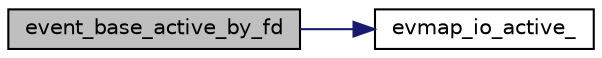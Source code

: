 digraph "event_base_active_by_fd"
{
 // LATEX_PDF_SIZE
  edge [fontname="Helvetica",fontsize="10",labelfontname="Helvetica",labelfontsize="10"];
  node [fontname="Helvetica",fontsize="10",shape=record];
  rankdir="LR";
  Node3 [label="event_base_active_by_fd",height=0.2,width=0.4,color="black", fillcolor="grey75", style="filled", fontcolor="black",tooltip=" "];
  Node3 -> Node4 [color="midnightblue",fontsize="10",style="solid",fontname="Helvetica"];
  Node4 [label="evmap_io_active_",height=0.2,width=0.4,color="black", fillcolor="white", style="filled",URL="$evmap-internal_8h.html#aa7d6c5d77bf1bcbd771a9f1d87de6a25",tooltip=" "];
}
